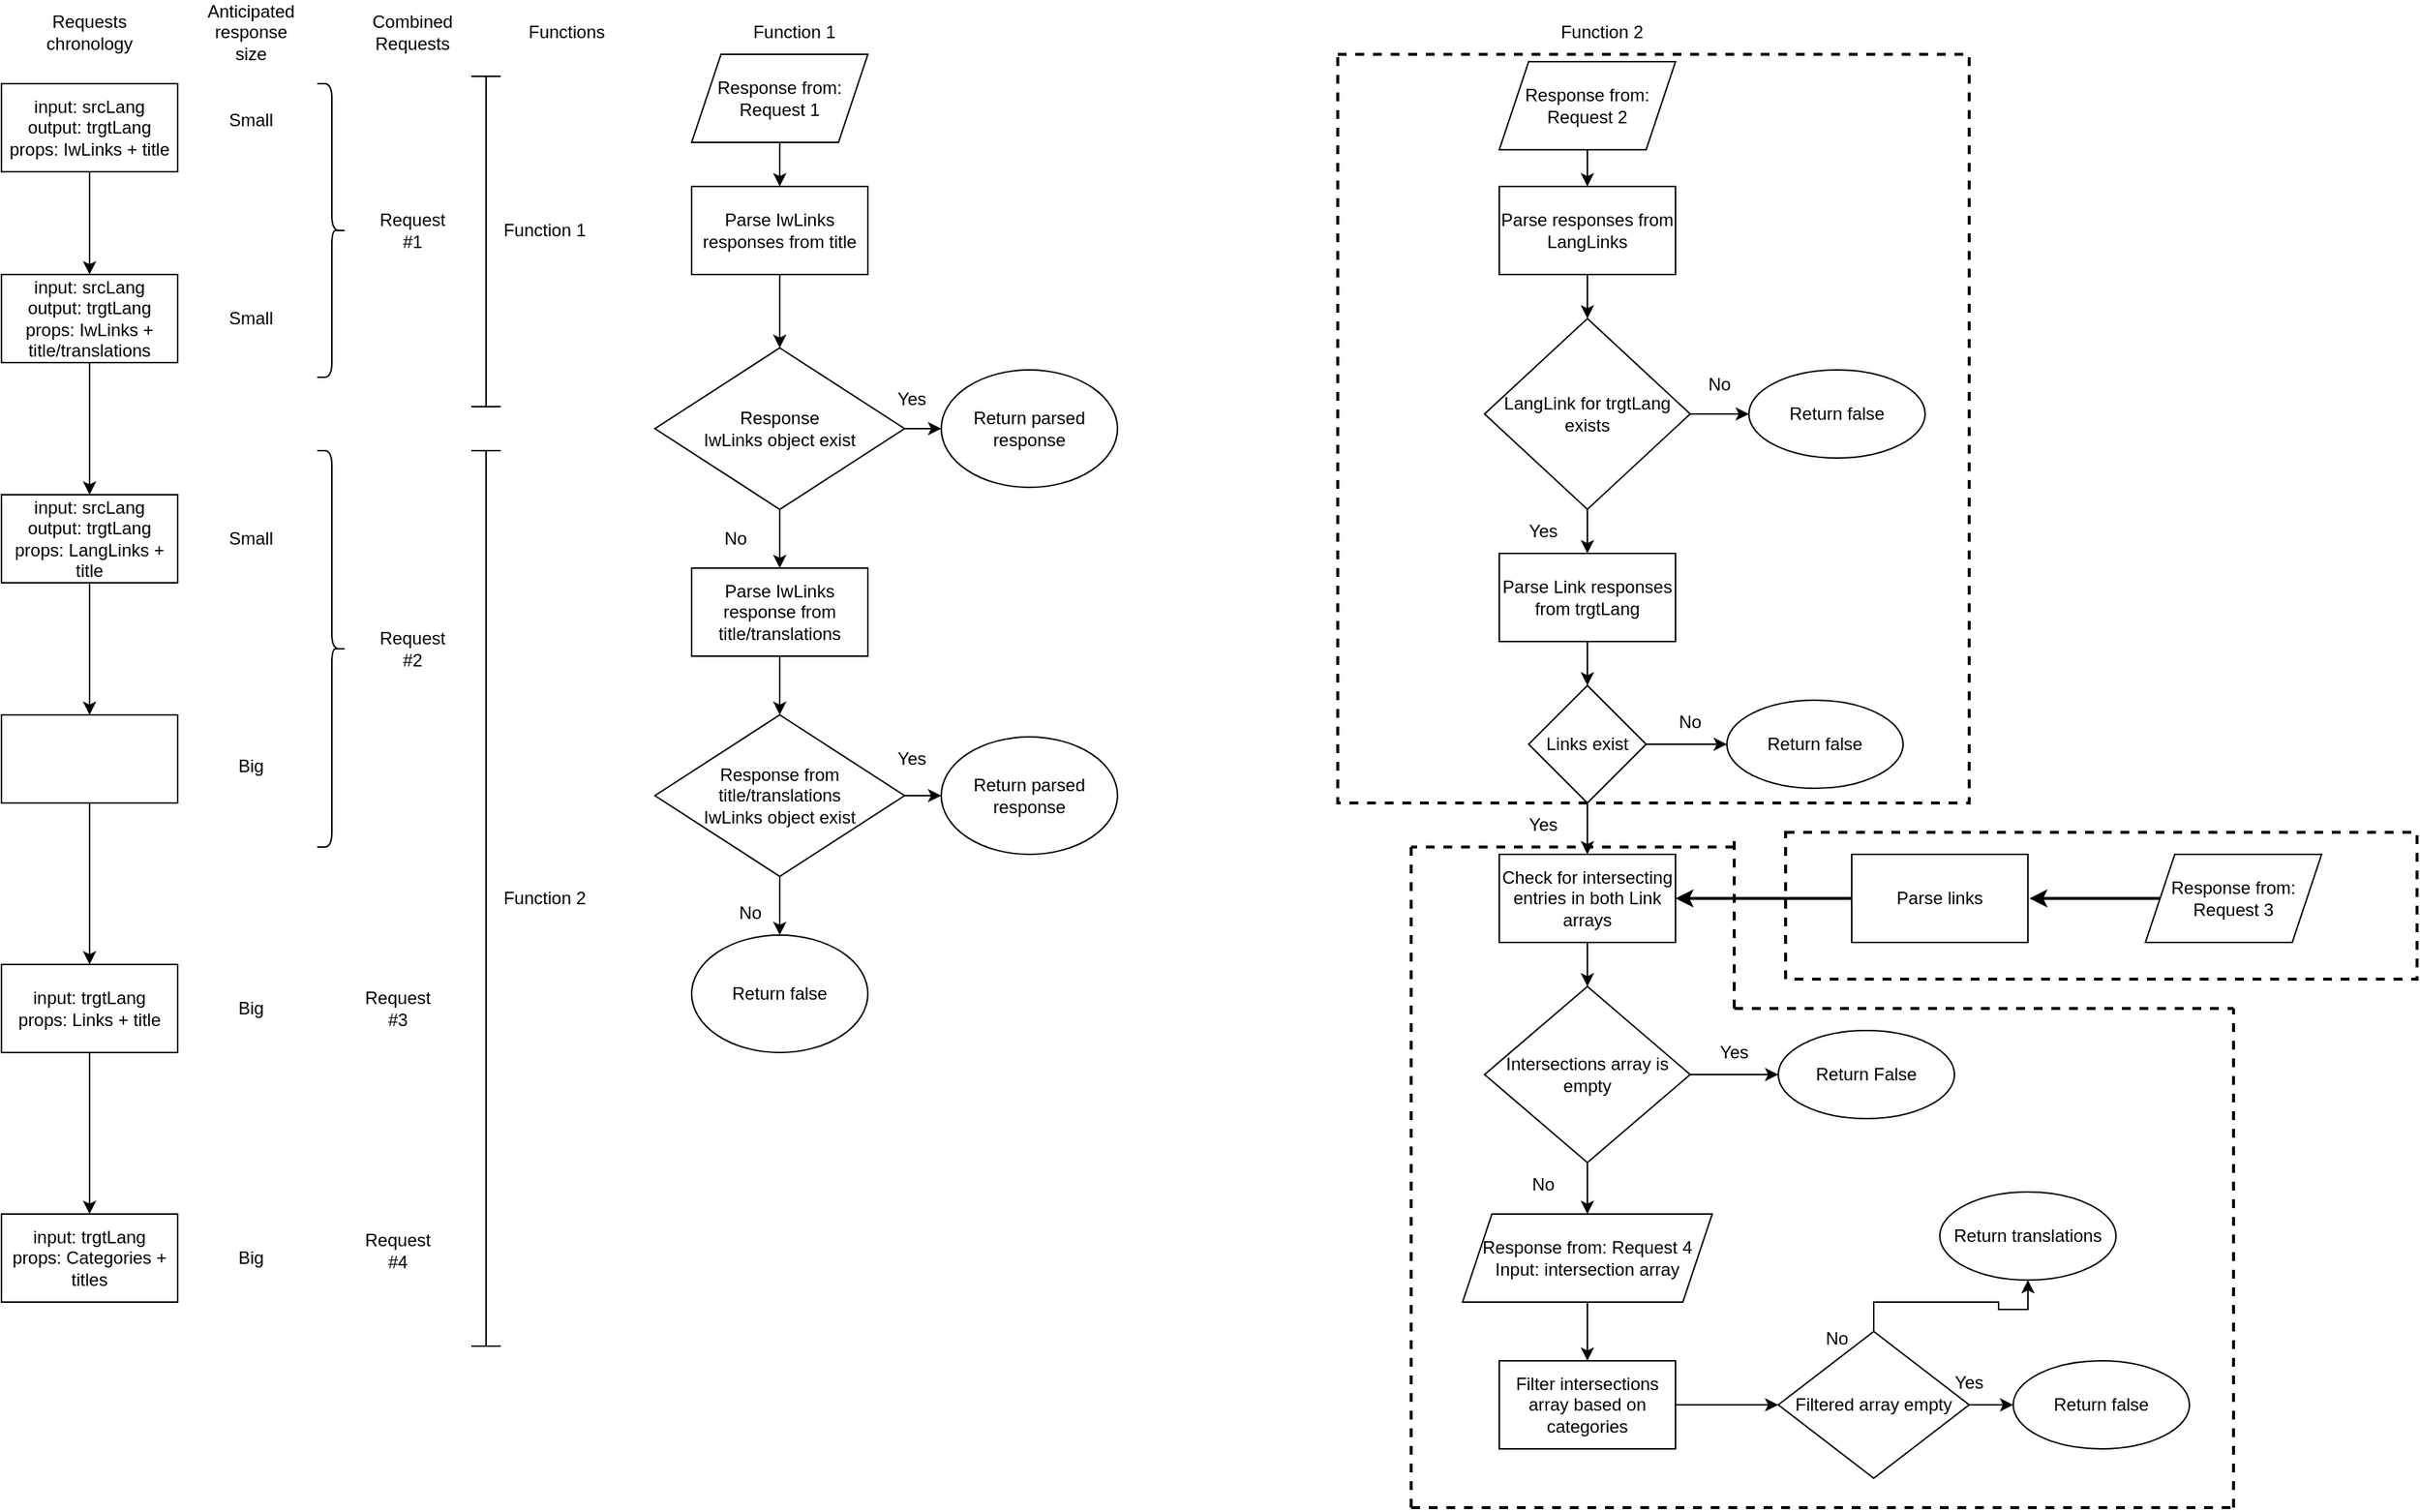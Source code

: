 <mxfile>
    <diagram id="ro2gqhl9m_LXNPykLRy2" name="Page-1">
        <mxGraphModel dx="1040" dy="1597" grid="1" gridSize="10" guides="1" tooltips="1" connect="1" arrows="1" fold="1" page="1" pageScale="1" pageWidth="850" pageHeight="1100" math="0" shadow="0">
            <root>
                <mxCell id="0"/>
                <mxCell id="1" parent="0"/>
                <mxCell id="ZxUmrCOchMPXZKqS8z_q-4" style="edgeStyle=orthogonalEdgeStyle;rounded=0;orthogonalLoop=1;jettySize=auto;html=1;exitX=0.5;exitY=1;exitDx=0;exitDy=0;" parent="1" source="ZxUmrCOchMPXZKqS8z_q-1" target="ZxUmrCOchMPXZKqS8z_q-3" edge="1">
                    <mxGeometry relative="1" as="geometry"/>
                </mxCell>
                <mxCell id="ZxUmrCOchMPXZKqS8z_q-1" value="input: srcLang&lt;br&gt;output: trgtLang&lt;br&gt;props: IwLinks + title" style="rounded=0;whiteSpace=wrap;html=1;" parent="1" vertex="1">
                    <mxGeometry x="40" y="90" width="120" height="60" as="geometry"/>
                </mxCell>
                <mxCell id="ZxUmrCOchMPXZKqS8z_q-2" value="Requests chronology" style="text;html=1;strokeColor=none;fillColor=none;align=center;verticalAlign=middle;whiteSpace=wrap;rounded=0;" parent="1" vertex="1">
                    <mxGeometry x="70" y="40" width="60" height="30" as="geometry"/>
                </mxCell>
                <mxCell id="ZxUmrCOchMPXZKqS8z_q-6" style="edgeStyle=orthogonalEdgeStyle;rounded=0;orthogonalLoop=1;jettySize=auto;html=1;exitX=0.5;exitY=1;exitDx=0;exitDy=0;entryX=0.5;entryY=0;entryDx=0;entryDy=0;" parent="1" source="ZxUmrCOchMPXZKqS8z_q-3" target="ZxUmrCOchMPXZKqS8z_q-5" edge="1">
                    <mxGeometry relative="1" as="geometry"/>
                </mxCell>
                <mxCell id="ZxUmrCOchMPXZKqS8z_q-3" value="&lt;span&gt;input: srcLang&lt;/span&gt;&lt;br&gt;&lt;span&gt;output: trgtLang&lt;/span&gt;&lt;br&gt;&lt;span&gt;props: IwLinks + title/translations&lt;/span&gt;" style="rounded=0;whiteSpace=wrap;html=1;" parent="1" vertex="1">
                    <mxGeometry x="40" y="220" width="120" height="60" as="geometry"/>
                </mxCell>
                <mxCell id="ZxUmrCOchMPXZKqS8z_q-8" style="edgeStyle=orthogonalEdgeStyle;rounded=0;orthogonalLoop=1;jettySize=auto;html=1;exitX=0.5;exitY=1;exitDx=0;exitDy=0;" parent="1" source="ZxUmrCOchMPXZKqS8z_q-5" target="ZxUmrCOchMPXZKqS8z_q-7" edge="1">
                    <mxGeometry relative="1" as="geometry"/>
                </mxCell>
                <mxCell id="ZxUmrCOchMPXZKqS8z_q-5" value="input: srcLang&lt;br&gt;output: trgtLang&lt;br&gt;props: LangLinks + title" style="rounded=0;whiteSpace=wrap;html=1;" parent="1" vertex="1">
                    <mxGeometry x="40" y="370" width="120" height="60" as="geometry"/>
                </mxCell>
                <mxCell id="ZxUmrCOchMPXZKqS8z_q-10" style="edgeStyle=orthogonalEdgeStyle;rounded=0;orthogonalLoop=1;jettySize=auto;html=1;exitX=0.5;exitY=1;exitDx=0;exitDy=0;entryX=0.5;entryY=0;entryDx=0;entryDy=0;" parent="1" source="ZxUmrCOchMPXZKqS8z_q-7" target="ZxUmrCOchMPXZKqS8z_q-9" edge="1">
                    <mxGeometry relative="1" as="geometry"/>
                </mxCell>
                <mxCell id="ZxUmrCOchMPXZKqS8z_q-7" value="&lt;font color=&quot;#ffffff&quot;&gt;&lt;span style=&quot;font-family: &amp;#34;helvetica&amp;#34; ; font-size: 12px ; font-style: normal ; font-weight: 400 ; letter-spacing: normal ; text-align: center ; text-indent: 0px ; text-transform: none ; word-spacing: 0px ; display: inline ; float: none&quot;&gt;input: srcLang&lt;/span&gt;&lt;br style=&quot;font-family: &amp;#34;helvetica&amp;#34; ; font-size: 12px ; font-style: normal ; font-weight: 400 ; letter-spacing: normal ; text-align: center ; text-indent: 0px ; text-transform: none ; word-spacing: 0px&quot;&gt;&lt;span style=&quot;font-family: &amp;#34;helvetica&amp;#34; ; font-size: 12px ; font-style: normal ; font-weight: 400 ; letter-spacing: normal ; text-align: center ; text-indent: 0px ; text-transform: none ; word-spacing: 0px ; display: inline ; float: none&quot;&gt;output: trgtLang&lt;/span&gt;&lt;br style=&quot;font-family: &amp;#34;helvetica&amp;#34; ; font-size: 12px ; font-style: normal ; font-weight: 400 ; letter-spacing: normal ; text-align: center ; text-indent: 0px ; text-transform: none ; word-spacing: 0px&quot;&gt;&lt;span style=&quot;font-family: &amp;#34;helvetica&amp;#34; ; font-size: 12px ; font-style: normal ; font-weight: 400 ; letter-spacing: normal ; text-align: center ; text-indent: 0px ; text-transform: none ; word-spacing: 0px ; display: inline ; float: none&quot;&gt;props: Links + title&lt;/span&gt;&lt;/font&gt;" style="rounded=0;whiteSpace=wrap;html=1;" parent="1" vertex="1">
                    <mxGeometry x="40" y="520" width="120" height="60" as="geometry"/>
                </mxCell>
                <mxCell id="ZxUmrCOchMPXZKqS8z_q-12" style="edgeStyle=orthogonalEdgeStyle;rounded=0;orthogonalLoop=1;jettySize=auto;html=1;exitX=0.5;exitY=1;exitDx=0;exitDy=0;entryX=0.5;entryY=0;entryDx=0;entryDy=0;" parent="1" source="ZxUmrCOchMPXZKqS8z_q-9" target="ZxUmrCOchMPXZKqS8z_q-11" edge="1">
                    <mxGeometry relative="1" as="geometry"/>
                </mxCell>
                <mxCell id="ZxUmrCOchMPXZKqS8z_q-9" value="&lt;span&gt;input: trgtLang&lt;/span&gt;&lt;br&gt;&lt;span&gt;props: Links + title&lt;/span&gt;" style="rounded=0;whiteSpace=wrap;html=1;" parent="1" vertex="1">
                    <mxGeometry x="40" y="690" width="120" height="60" as="geometry"/>
                </mxCell>
                <mxCell id="ZxUmrCOchMPXZKqS8z_q-11" value="&lt;span&gt;input: trgtLang&lt;/span&gt;&lt;br&gt;&lt;span&gt;props: Categories + titles&lt;/span&gt;" style="rounded=0;whiteSpace=wrap;html=1;" parent="1" vertex="1">
                    <mxGeometry x="40" y="860" width="120" height="60" as="geometry"/>
                </mxCell>
                <mxCell id="ZxUmrCOchMPXZKqS8z_q-13" value="Function 1" style="text;html=1;strokeColor=none;fillColor=none;align=center;verticalAlign=middle;whiteSpace=wrap;rounded=0;" parent="1" vertex="1">
                    <mxGeometry x="550" y="40" width="60" height="30" as="geometry"/>
                </mxCell>
                <mxCell id="ZxUmrCOchMPXZKqS8z_q-14" value="Anticipated response size" style="text;html=1;strokeColor=none;fillColor=none;align=center;verticalAlign=middle;whiteSpace=wrap;rounded=0;" parent="1" vertex="1">
                    <mxGeometry x="180" y="40" width="60" height="30" as="geometry"/>
                </mxCell>
                <mxCell id="ZxUmrCOchMPXZKqS8z_q-15" value="Small" style="text;html=1;strokeColor=none;fillColor=none;align=center;verticalAlign=middle;whiteSpace=wrap;rounded=0;" parent="1" vertex="1">
                    <mxGeometry x="180" y="100" width="60" height="30" as="geometry"/>
                </mxCell>
                <mxCell id="ZxUmrCOchMPXZKqS8z_q-16" value="Small" style="text;html=1;strokeColor=none;fillColor=none;align=center;verticalAlign=middle;whiteSpace=wrap;rounded=0;" parent="1" vertex="1">
                    <mxGeometry x="180" y="235" width="60" height="30" as="geometry"/>
                </mxCell>
                <mxCell id="ZxUmrCOchMPXZKqS8z_q-17" value="Small" style="text;html=1;strokeColor=none;fillColor=none;align=center;verticalAlign=middle;whiteSpace=wrap;rounded=0;" parent="1" vertex="1">
                    <mxGeometry x="180" y="385" width="60" height="30" as="geometry"/>
                </mxCell>
                <mxCell id="ZxUmrCOchMPXZKqS8z_q-18" value="Big" style="text;html=1;strokeColor=none;fillColor=none;align=center;verticalAlign=middle;whiteSpace=wrap;rounded=0;" parent="1" vertex="1">
                    <mxGeometry x="180" y="540" width="60" height="30" as="geometry"/>
                </mxCell>
                <mxCell id="ZxUmrCOchMPXZKqS8z_q-19" value="Big" style="text;html=1;strokeColor=none;fillColor=none;align=center;verticalAlign=middle;whiteSpace=wrap;rounded=0;" parent="1" vertex="1">
                    <mxGeometry x="180" y="705" width="60" height="30" as="geometry"/>
                </mxCell>
                <mxCell id="ZxUmrCOchMPXZKqS8z_q-20" value="Big" style="text;html=1;strokeColor=none;fillColor=none;align=center;verticalAlign=middle;whiteSpace=wrap;rounded=0;" parent="1" vertex="1">
                    <mxGeometry x="180" y="875" width="60" height="30" as="geometry"/>
                </mxCell>
                <mxCell id="ZxUmrCOchMPXZKqS8z_q-22" value="" style="shape=curlyBracket;whiteSpace=wrap;html=1;rounded=1;flipH=1;" parent="1" vertex="1">
                    <mxGeometry x="255" y="90" width="20" height="200" as="geometry"/>
                </mxCell>
                <mxCell id="ZxUmrCOchMPXZKqS8z_q-23" value="" style="shape=curlyBracket;whiteSpace=wrap;html=1;rounded=1;flipH=1;" parent="1" vertex="1">
                    <mxGeometry x="255" y="340" width="20" height="270" as="geometry"/>
                </mxCell>
                <mxCell id="ZxUmrCOchMPXZKqS8z_q-26" value="Request #1" style="text;html=1;strokeColor=none;fillColor=none;align=center;verticalAlign=middle;whiteSpace=wrap;rounded=0;" parent="1" vertex="1">
                    <mxGeometry x="290" y="175" width="60" height="30" as="geometry"/>
                </mxCell>
                <mxCell id="ZxUmrCOchMPXZKqS8z_q-27" value="Request #2" style="text;html=1;strokeColor=none;fillColor=none;align=center;verticalAlign=middle;whiteSpace=wrap;rounded=0;" parent="1" vertex="1">
                    <mxGeometry x="290" y="460" width="60" height="30" as="geometry"/>
                </mxCell>
                <mxCell id="ZxUmrCOchMPXZKqS8z_q-28" value="Request #3" style="text;html=1;strokeColor=none;fillColor=none;align=center;verticalAlign=middle;whiteSpace=wrap;rounded=0;" parent="1" vertex="1">
                    <mxGeometry x="280" y="705" width="60" height="30" as="geometry"/>
                </mxCell>
                <mxCell id="ZxUmrCOchMPXZKqS8z_q-38" style="edgeStyle=orthogonalEdgeStyle;rounded=0;orthogonalLoop=1;jettySize=auto;html=1;exitX=0.5;exitY=1;exitDx=0;exitDy=0;entryX=0.5;entryY=0;entryDx=0;entryDy=0;" parent="1" source="ZxUmrCOchMPXZKqS8z_q-29" target="ZxUmrCOchMPXZKqS8z_q-37" edge="1">
                    <mxGeometry relative="1" as="geometry"/>
                </mxCell>
                <mxCell id="ZxUmrCOchMPXZKqS8z_q-29" value="Response from: Request 1" style="shape=parallelogram;perimeter=parallelogramPerimeter;whiteSpace=wrap;html=1;fixedSize=1;" parent="1" vertex="1">
                    <mxGeometry x="510" y="70" width="120" height="60" as="geometry"/>
                </mxCell>
                <mxCell id="ZxUmrCOchMPXZKqS8z_q-33" style="edgeStyle=orthogonalEdgeStyle;rounded=0;orthogonalLoop=1;jettySize=auto;html=1;exitX=1;exitY=0.5;exitDx=0;exitDy=0;" parent="1" source="ZxUmrCOchMPXZKqS8z_q-30" target="ZxUmrCOchMPXZKqS8z_q-31" edge="1">
                    <mxGeometry relative="1" as="geometry"/>
                </mxCell>
                <mxCell id="ZxUmrCOchMPXZKqS8z_q-41" style="edgeStyle=orthogonalEdgeStyle;rounded=0;orthogonalLoop=1;jettySize=auto;html=1;exitX=0.5;exitY=1;exitDx=0;exitDy=0;entryX=0.5;entryY=0;entryDx=0;entryDy=0;" parent="1" source="ZxUmrCOchMPXZKqS8z_q-30" target="ZxUmrCOchMPXZKqS8z_q-40" edge="1">
                    <mxGeometry relative="1" as="geometry"/>
                </mxCell>
                <mxCell id="ZxUmrCOchMPXZKqS8z_q-30" value="Response&lt;br&gt;IwLinks object exist" style="rhombus;whiteSpace=wrap;html=1;" parent="1" vertex="1">
                    <mxGeometry x="485" y="270" width="170" height="110" as="geometry"/>
                </mxCell>
                <mxCell id="ZxUmrCOchMPXZKqS8z_q-31" value="Return parsed response" style="ellipse;whiteSpace=wrap;html=1;" parent="1" vertex="1">
                    <mxGeometry x="680" y="285" width="120" height="80" as="geometry"/>
                </mxCell>
                <mxCell id="ZxUmrCOchMPXZKqS8z_q-35" value="Yes" style="text;html=1;strokeColor=none;fillColor=none;align=center;verticalAlign=middle;whiteSpace=wrap;rounded=0;" parent="1" vertex="1">
                    <mxGeometry x="630" y="290" width="60" height="30" as="geometry"/>
                </mxCell>
                <mxCell id="ZxUmrCOchMPXZKqS8z_q-36" value="No" style="text;html=1;strokeColor=none;fillColor=none;align=center;verticalAlign=middle;whiteSpace=wrap;rounded=0;" parent="1" vertex="1">
                    <mxGeometry x="510" y="385" width="60" height="30" as="geometry"/>
                </mxCell>
                <mxCell id="ZxUmrCOchMPXZKqS8z_q-39" style="edgeStyle=orthogonalEdgeStyle;rounded=0;orthogonalLoop=1;jettySize=auto;html=1;exitX=0.5;exitY=1;exitDx=0;exitDy=0;entryX=0.5;entryY=0;entryDx=0;entryDy=0;" parent="1" source="ZxUmrCOchMPXZKqS8z_q-37" target="ZxUmrCOchMPXZKqS8z_q-30" edge="1">
                    <mxGeometry relative="1" as="geometry"/>
                </mxCell>
                <mxCell id="ZxUmrCOchMPXZKqS8z_q-37" value="Parse IwLinks responses from title" style="rounded=0;whiteSpace=wrap;html=1;" parent="1" vertex="1">
                    <mxGeometry x="510" y="160" width="120" height="60" as="geometry"/>
                </mxCell>
                <mxCell id="ZxUmrCOchMPXZKqS8z_q-44" style="edgeStyle=orthogonalEdgeStyle;rounded=0;orthogonalLoop=1;jettySize=auto;html=1;exitX=0.5;exitY=1;exitDx=0;exitDy=0;entryX=0.5;entryY=0;entryDx=0;entryDy=0;" parent="1" source="ZxUmrCOchMPXZKqS8z_q-40" target="ZxUmrCOchMPXZKqS8z_q-43" edge="1">
                    <mxGeometry relative="1" as="geometry"/>
                </mxCell>
                <mxCell id="ZxUmrCOchMPXZKqS8z_q-40" value="Parse IwLinks response from title/translations" style="rounded=0;whiteSpace=wrap;html=1;" parent="1" vertex="1">
                    <mxGeometry x="510" y="420" width="120" height="60" as="geometry"/>
                </mxCell>
                <mxCell id="ZxUmrCOchMPXZKqS8z_q-46" style="edgeStyle=orthogonalEdgeStyle;rounded=0;orthogonalLoop=1;jettySize=auto;html=1;exitX=1;exitY=0.5;exitDx=0;exitDy=0;entryX=0;entryY=0.5;entryDx=0;entryDy=0;" parent="1" source="ZxUmrCOchMPXZKqS8z_q-43" target="ZxUmrCOchMPXZKqS8z_q-45" edge="1">
                    <mxGeometry relative="1" as="geometry"/>
                </mxCell>
                <mxCell id="ZxUmrCOchMPXZKqS8z_q-62" style="edgeStyle=orthogonalEdgeStyle;rounded=0;orthogonalLoop=1;jettySize=auto;html=1;exitX=0.5;exitY=1;exitDx=0;exitDy=0;" parent="1" source="ZxUmrCOchMPXZKqS8z_q-43" edge="1">
                    <mxGeometry relative="1" as="geometry">
                        <mxPoint x="570" y="670" as="targetPoint"/>
                    </mxGeometry>
                </mxCell>
                <mxCell id="ZxUmrCOchMPXZKqS8z_q-43" value="Response from title/translations&lt;br&gt;IwLinks object exist" style="rhombus;whiteSpace=wrap;html=1;" parent="1" vertex="1">
                    <mxGeometry x="485" y="520" width="170" height="110" as="geometry"/>
                </mxCell>
                <mxCell id="ZxUmrCOchMPXZKqS8z_q-45" value="Return parsed response" style="ellipse;whiteSpace=wrap;html=1;" parent="1" vertex="1">
                    <mxGeometry x="680" y="535" width="120" height="80" as="geometry"/>
                </mxCell>
                <mxCell id="ZxUmrCOchMPXZKqS8z_q-47" value="Yes" style="text;html=1;strokeColor=none;fillColor=none;align=center;verticalAlign=middle;whiteSpace=wrap;rounded=0;" parent="1" vertex="1">
                    <mxGeometry x="630" y="535" width="60" height="30" as="geometry"/>
                </mxCell>
                <mxCell id="ZxUmrCOchMPXZKqS8z_q-48" value="No" style="text;html=1;strokeColor=none;fillColor=none;align=center;verticalAlign=middle;whiteSpace=wrap;rounded=0;" parent="1" vertex="1">
                    <mxGeometry x="520" y="640" width="60" height="30" as="geometry"/>
                </mxCell>
                <mxCell id="ZxUmrCOchMPXZKqS8z_q-67" style="edgeStyle=orthogonalEdgeStyle;rounded=0;orthogonalLoop=1;jettySize=auto;html=1;exitX=0.5;exitY=1;exitDx=0;exitDy=0;" parent="1" source="ZxUmrCOchMPXZKqS8z_q-50" target="ZxUmrCOchMPXZKqS8z_q-66" edge="1">
                    <mxGeometry relative="1" as="geometry"/>
                </mxCell>
                <mxCell id="ZxUmrCOchMPXZKqS8z_q-50" value="Response from: Request 2" style="shape=parallelogram;perimeter=parallelogramPerimeter;whiteSpace=wrap;html=1;fixedSize=1;" parent="1" vertex="1">
                    <mxGeometry x="1060" y="75" width="120" height="60" as="geometry"/>
                </mxCell>
                <mxCell id="ZxUmrCOchMPXZKqS8z_q-52" value="Combined Requests" style="text;html=1;strokeColor=none;fillColor=none;align=center;verticalAlign=middle;whiteSpace=wrap;rounded=0;" parent="1" vertex="1">
                    <mxGeometry x="290" y="40" width="60" height="30" as="geometry"/>
                </mxCell>
                <mxCell id="ZxUmrCOchMPXZKqS8z_q-53" value="Functions" style="text;html=1;strokeColor=none;fillColor=none;align=center;verticalAlign=middle;whiteSpace=wrap;rounded=0;" parent="1" vertex="1">
                    <mxGeometry x="395" y="40" width="60" height="30" as="geometry"/>
                </mxCell>
                <mxCell id="ZxUmrCOchMPXZKqS8z_q-55" value="" style="shape=crossbar;whiteSpace=wrap;html=1;rounded=1;direction=south;" parent="1" vertex="1">
                    <mxGeometry x="360" y="85" width="20" height="225" as="geometry"/>
                </mxCell>
                <mxCell id="ZxUmrCOchMPXZKqS8z_q-56" value="" style="shape=crossbar;whiteSpace=wrap;html=1;rounded=1;direction=south;" parent="1" vertex="1">
                    <mxGeometry x="360" y="340" width="20" height="610" as="geometry"/>
                </mxCell>
                <mxCell id="ZxUmrCOchMPXZKqS8z_q-59" value="Function 1" style="text;html=1;strokeColor=none;fillColor=none;align=center;verticalAlign=middle;whiteSpace=wrap;rounded=0;" parent="1" vertex="1">
                    <mxGeometry x="380" y="175" width="60" height="30" as="geometry"/>
                </mxCell>
                <mxCell id="ZxUmrCOchMPXZKqS8z_q-60" value="Function 2" style="text;html=1;strokeColor=none;fillColor=none;align=center;verticalAlign=middle;whiteSpace=wrap;rounded=0;" parent="1" vertex="1">
                    <mxGeometry x="380" y="630" width="60" height="30" as="geometry"/>
                </mxCell>
                <mxCell id="ZxUmrCOchMPXZKqS8z_q-63" value="Return false" style="ellipse;whiteSpace=wrap;html=1;" parent="1" vertex="1">
                    <mxGeometry x="510" y="670" width="120" height="80" as="geometry"/>
                </mxCell>
                <mxCell id="ZxUmrCOchMPXZKqS8z_q-65" value="Function 2" style="text;html=1;strokeColor=none;fillColor=none;align=center;verticalAlign=middle;whiteSpace=wrap;rounded=0;" parent="1" vertex="1">
                    <mxGeometry x="1100" y="40" width="60" height="30" as="geometry"/>
                </mxCell>
                <mxCell id="ZxUmrCOchMPXZKqS8z_q-69" value="" style="edgeStyle=orthogonalEdgeStyle;rounded=0;orthogonalLoop=1;jettySize=auto;html=1;" parent="1" source="ZxUmrCOchMPXZKqS8z_q-66" target="ZxUmrCOchMPXZKqS8z_q-68" edge="1">
                    <mxGeometry relative="1" as="geometry"/>
                </mxCell>
                <mxCell id="ZxUmrCOchMPXZKqS8z_q-66" value="Parse responses from LangLinks" style="rounded=0;whiteSpace=wrap;html=1;" parent="1" vertex="1">
                    <mxGeometry x="1060" y="160" width="120" height="60" as="geometry"/>
                </mxCell>
                <mxCell id="ZxUmrCOchMPXZKqS8z_q-74" value="" style="edgeStyle=orthogonalEdgeStyle;rounded=0;orthogonalLoop=1;jettySize=auto;html=1;" parent="1" source="ZxUmrCOchMPXZKqS8z_q-68" target="ZxUmrCOchMPXZKqS8z_q-73" edge="1">
                    <mxGeometry relative="1" as="geometry"/>
                </mxCell>
                <mxCell id="ZxUmrCOchMPXZKqS8z_q-76" value="" style="edgeStyle=orthogonalEdgeStyle;rounded=0;orthogonalLoop=1;jettySize=auto;html=1;" parent="1" source="ZxUmrCOchMPXZKqS8z_q-68" target="ZxUmrCOchMPXZKqS8z_q-75" edge="1">
                    <mxGeometry relative="1" as="geometry"/>
                </mxCell>
                <mxCell id="ZxUmrCOchMPXZKqS8z_q-68" value="LangLink for trgtLang exists" style="rhombus;whiteSpace=wrap;html=1;rounded=0;" parent="1" vertex="1">
                    <mxGeometry x="1050" y="250" width="140" height="130" as="geometry"/>
                </mxCell>
                <mxCell id="ZxUmrCOchMPXZKqS8z_q-73" value="Return false" style="ellipse;whiteSpace=wrap;html=1;rounded=0;" parent="1" vertex="1">
                    <mxGeometry x="1230" y="285" width="120" height="60" as="geometry"/>
                </mxCell>
                <mxCell id="ZxUmrCOchMPXZKqS8z_q-80" value="" style="edgeStyle=orthogonalEdgeStyle;rounded=0;orthogonalLoop=1;jettySize=auto;html=1;" parent="1" source="ZxUmrCOchMPXZKqS8z_q-75" target="ZxUmrCOchMPXZKqS8z_q-79" edge="1">
                    <mxGeometry relative="1" as="geometry"/>
                </mxCell>
                <mxCell id="ZxUmrCOchMPXZKqS8z_q-75" value="Parse Link responses from trgtLang" style="whiteSpace=wrap;html=1;rounded=0;" parent="1" vertex="1">
                    <mxGeometry x="1060" y="410" width="120" height="60" as="geometry"/>
                </mxCell>
                <mxCell id="ZxUmrCOchMPXZKqS8z_q-77" value="No" style="text;html=1;strokeColor=none;fillColor=none;align=center;verticalAlign=middle;whiteSpace=wrap;rounded=0;" parent="1" vertex="1">
                    <mxGeometry x="1180" y="280" width="60" height="30" as="geometry"/>
                </mxCell>
                <mxCell id="ZxUmrCOchMPXZKqS8z_q-78" value="Yes" style="text;html=1;strokeColor=none;fillColor=none;align=center;verticalAlign=middle;whiteSpace=wrap;rounded=0;" parent="1" vertex="1">
                    <mxGeometry x="1060" y="380" width="60" height="30" as="geometry"/>
                </mxCell>
                <mxCell id="ZxUmrCOchMPXZKqS8z_q-82" value="" style="edgeStyle=orthogonalEdgeStyle;rounded=0;orthogonalLoop=1;jettySize=auto;html=1;" parent="1" source="ZxUmrCOchMPXZKqS8z_q-79" target="ZxUmrCOchMPXZKqS8z_q-81" edge="1">
                    <mxGeometry relative="1" as="geometry"/>
                </mxCell>
                <mxCell id="ZxUmrCOchMPXZKqS8z_q-85" value="" style="edgeStyle=orthogonalEdgeStyle;rounded=0;orthogonalLoop=1;jettySize=auto;html=1;" parent="1" source="ZxUmrCOchMPXZKqS8z_q-79" target="ZxUmrCOchMPXZKqS8z_q-84" edge="1">
                    <mxGeometry relative="1" as="geometry"/>
                </mxCell>
                <mxCell id="ZxUmrCOchMPXZKqS8z_q-79" value="Links exist" style="rhombus;whiteSpace=wrap;html=1;rounded=0;" parent="1" vertex="1">
                    <mxGeometry x="1080" y="500" width="80" height="80" as="geometry"/>
                </mxCell>
                <mxCell id="ZxUmrCOchMPXZKqS8z_q-81" value="Return false" style="ellipse;whiteSpace=wrap;html=1;rounded=0;" parent="1" vertex="1">
                    <mxGeometry x="1215" y="510" width="120" height="60" as="geometry"/>
                </mxCell>
                <mxCell id="ZxUmrCOchMPXZKqS8z_q-83" value="No" style="text;html=1;strokeColor=none;fillColor=none;align=center;verticalAlign=middle;whiteSpace=wrap;rounded=0;" parent="1" vertex="1">
                    <mxGeometry x="1160" y="510" width="60" height="30" as="geometry"/>
                </mxCell>
                <mxCell id="ZxUmrCOchMPXZKqS8z_q-90" value="" style="edgeStyle=orthogonalEdgeStyle;rounded=0;orthogonalLoop=1;jettySize=auto;html=1;" parent="1" source="ZxUmrCOchMPXZKqS8z_q-84" target="ZxUmrCOchMPXZKqS8z_q-89" edge="1">
                    <mxGeometry relative="1" as="geometry"/>
                </mxCell>
                <mxCell id="ZxUmrCOchMPXZKqS8z_q-84" value="Check for intersecting entries in both Link arrays" style="whiteSpace=wrap;html=1;rounded=0;" parent="1" vertex="1">
                    <mxGeometry x="1060" y="615" width="120" height="60" as="geometry"/>
                </mxCell>
                <mxCell id="ZxUmrCOchMPXZKqS8z_q-86" value="Yes" style="text;html=1;strokeColor=none;fillColor=none;align=center;verticalAlign=middle;whiteSpace=wrap;rounded=0;" parent="1" vertex="1">
                    <mxGeometry x="1060" y="580" width="60" height="30" as="geometry"/>
                </mxCell>
                <mxCell id="9" value="" style="edgeStyle=none;html=1;targetPerimeterSpacing=1;strokeWidth=2;" edge="1" parent="1" source="ZxUmrCOchMPXZKqS8z_q-87" target="8">
                    <mxGeometry relative="1" as="geometry"/>
                </mxCell>
                <mxCell id="ZxUmrCOchMPXZKqS8z_q-87" value="Response from: Request 3" style="shape=parallelogram;perimeter=parallelogramPerimeter;whiteSpace=wrap;html=1;fixedSize=1;" parent="1" vertex="1">
                    <mxGeometry x="1500" y="615" width="120" height="60" as="geometry"/>
                </mxCell>
                <mxCell id="ZxUmrCOchMPXZKqS8z_q-92" value="" style="edgeStyle=orthogonalEdgeStyle;rounded=0;orthogonalLoop=1;jettySize=auto;html=1;" parent="1" source="ZxUmrCOchMPXZKqS8z_q-89" target="ZxUmrCOchMPXZKqS8z_q-91" edge="1">
                    <mxGeometry relative="1" as="geometry"/>
                </mxCell>
                <mxCell id="ZxUmrCOchMPXZKqS8z_q-98" value="" style="edgeStyle=orthogonalEdgeStyle;rounded=0;orthogonalLoop=1;jettySize=auto;html=1;" parent="1" source="ZxUmrCOchMPXZKqS8z_q-89" target="ZxUmrCOchMPXZKqS8z_q-97" edge="1">
                    <mxGeometry relative="1" as="geometry"/>
                </mxCell>
                <mxCell id="ZxUmrCOchMPXZKqS8z_q-89" value="Intersections array is empty" style="rhombus;whiteSpace=wrap;html=1;rounded=0;" parent="1" vertex="1">
                    <mxGeometry x="1050" y="705" width="140" height="120" as="geometry"/>
                </mxCell>
                <mxCell id="ZxUmrCOchMPXZKqS8z_q-91" value="Return False" style="ellipse;whiteSpace=wrap;html=1;rounded=0;" parent="1" vertex="1">
                    <mxGeometry x="1250" y="735" width="120" height="60" as="geometry"/>
                </mxCell>
                <mxCell id="ZxUmrCOchMPXZKqS8z_q-93" value="Yes" style="text;html=1;strokeColor=none;fillColor=none;align=center;verticalAlign=middle;whiteSpace=wrap;rounded=0;" parent="1" vertex="1">
                    <mxGeometry x="1190" y="735" width="60" height="30" as="geometry"/>
                </mxCell>
                <mxCell id="ZxUmrCOchMPXZKqS8z_q-96" value="Request #4" style="text;html=1;strokeColor=none;fillColor=none;align=center;verticalAlign=middle;whiteSpace=wrap;rounded=0;" parent="1" vertex="1">
                    <mxGeometry x="280" y="870" width="60" height="30" as="geometry"/>
                </mxCell>
                <mxCell id="ZxUmrCOchMPXZKqS8z_q-102" value="" style="edgeStyle=orthogonalEdgeStyle;rounded=0;orthogonalLoop=1;jettySize=auto;html=1;" parent="1" source="ZxUmrCOchMPXZKqS8z_q-97" target="ZxUmrCOchMPXZKqS8z_q-101" edge="1">
                    <mxGeometry relative="1" as="geometry"/>
                </mxCell>
                <mxCell id="ZxUmrCOchMPXZKqS8z_q-97" value="Response from: Request 4&lt;br&gt;Input: intersection array" style="shape=parallelogram;perimeter=parallelogramPerimeter;whiteSpace=wrap;html=1;fixedSize=1;rounded=0;" parent="1" vertex="1">
                    <mxGeometry x="1035" y="860" width="170" height="60" as="geometry"/>
                </mxCell>
                <mxCell id="ZxUmrCOchMPXZKqS8z_q-99" value="No" style="text;html=1;strokeColor=none;fillColor=none;align=center;verticalAlign=middle;whiteSpace=wrap;rounded=0;" parent="1" vertex="1">
                    <mxGeometry x="1060" y="825" width="60" height="30" as="geometry"/>
                </mxCell>
                <mxCell id="ZxUmrCOchMPXZKqS8z_q-104" value="" style="edgeStyle=orthogonalEdgeStyle;rounded=0;orthogonalLoop=1;jettySize=auto;html=1;" parent="1" source="ZxUmrCOchMPXZKqS8z_q-101" target="ZxUmrCOchMPXZKqS8z_q-103" edge="1">
                    <mxGeometry relative="1" as="geometry"/>
                </mxCell>
                <mxCell id="ZxUmrCOchMPXZKqS8z_q-101" value="Filter intersections array based on categories" style="whiteSpace=wrap;html=1;rounded=0;" parent="1" vertex="1">
                    <mxGeometry x="1060" y="960" width="120" height="60" as="geometry"/>
                </mxCell>
                <mxCell id="ZxUmrCOchMPXZKqS8z_q-106" value="" style="edgeStyle=orthogonalEdgeStyle;rounded=0;orthogonalLoop=1;jettySize=auto;html=1;" parent="1" source="ZxUmrCOchMPXZKqS8z_q-103" target="ZxUmrCOchMPXZKqS8z_q-105" edge="1">
                    <mxGeometry relative="1" as="geometry"/>
                </mxCell>
                <mxCell id="ZxUmrCOchMPXZKqS8z_q-110" value="" style="edgeStyle=orthogonalEdgeStyle;rounded=0;orthogonalLoop=1;jettySize=auto;html=1;" parent="1" source="ZxUmrCOchMPXZKqS8z_q-103" target="ZxUmrCOchMPXZKqS8z_q-109" edge="1">
                    <mxGeometry relative="1" as="geometry"/>
                </mxCell>
                <mxCell id="ZxUmrCOchMPXZKqS8z_q-103" value="Filtered array empty" style="rhombus;whiteSpace=wrap;html=1;rounded=0;" parent="1" vertex="1">
                    <mxGeometry x="1250" y="940" width="130" height="100" as="geometry"/>
                </mxCell>
                <mxCell id="ZxUmrCOchMPXZKqS8z_q-105" value="Return false" style="ellipse;whiteSpace=wrap;html=1;rounded=0;" parent="1" vertex="1">
                    <mxGeometry x="1410" y="960" width="120" height="60" as="geometry"/>
                </mxCell>
                <mxCell id="ZxUmrCOchMPXZKqS8z_q-109" value="Return translations" style="ellipse;whiteSpace=wrap;html=1;rounded=0;" parent="1" vertex="1">
                    <mxGeometry x="1360" y="845" width="120" height="60" as="geometry"/>
                </mxCell>
                <mxCell id="ZxUmrCOchMPXZKqS8z_q-111" value="Yes" style="text;html=1;strokeColor=none;fillColor=none;align=center;verticalAlign=middle;whiteSpace=wrap;rounded=0;" parent="1" vertex="1">
                    <mxGeometry x="1350" y="960" width="60" height="30" as="geometry"/>
                </mxCell>
                <mxCell id="ZxUmrCOchMPXZKqS8z_q-112" value="No" style="text;html=1;strokeColor=none;fillColor=none;align=center;verticalAlign=middle;whiteSpace=wrap;rounded=0;" parent="1" vertex="1">
                    <mxGeometry x="1260" y="930" width="60" height="30" as="geometry"/>
                </mxCell>
                <mxCell id="2" value="" style="rounded=0;whiteSpace=wrap;html=1;fillColor=none;dashed=1;strokeWidth=2;" vertex="1" parent="1">
                    <mxGeometry x="950" y="70" width="430" height="510" as="geometry"/>
                </mxCell>
                <mxCell id="10" style="edgeStyle=none;html=1;exitX=0;exitY=0.5;exitDx=0;exitDy=0;entryX=1;entryY=0.5;entryDx=0;entryDy=0;targetPerimeterSpacing=1;strokeWidth=2;" edge="1" parent="1" source="8" target="ZxUmrCOchMPXZKqS8z_q-84">
                    <mxGeometry relative="1" as="geometry"/>
                </mxCell>
                <mxCell id="8" value="Parse links" style="whiteSpace=wrap;html=1;" vertex="1" parent="1">
                    <mxGeometry x="1300" y="615" width="120" height="60" as="geometry"/>
                </mxCell>
                <mxCell id="11" value="" style="rounded=0;whiteSpace=wrap;html=1;fillColor=none;dashed=1;strokeWidth=2;" vertex="1" parent="1">
                    <mxGeometry x="1255" y="600" width="430" height="100" as="geometry"/>
                </mxCell>
                <mxCell id="12" value="" style="endArrow=none;dashed=1;html=1;targetPerimeterSpacing=1;strokeWidth=2;" edge="1" parent="1">
                    <mxGeometry width="50" height="50" relative="1" as="geometry">
                        <mxPoint x="1220" y="720" as="sourcePoint"/>
                        <mxPoint x="1220" y="600" as="targetPoint"/>
                    </mxGeometry>
                </mxCell>
                <mxCell id="13" value="" style="endArrow=none;dashed=1;html=1;targetPerimeterSpacing=1;strokeWidth=2;" edge="1" parent="1">
                    <mxGeometry width="50" height="50" relative="1" as="geometry">
                        <mxPoint x="1220" y="720" as="sourcePoint"/>
                        <mxPoint x="1560" y="720" as="targetPoint"/>
                    </mxGeometry>
                </mxCell>
                <mxCell id="14" value="" style="endArrow=none;dashed=1;html=1;targetPerimeterSpacing=1;strokeWidth=2;" edge="1" parent="1">
                    <mxGeometry width="50" height="50" relative="1" as="geometry">
                        <mxPoint x="1560" y="1060" as="sourcePoint"/>
                        <mxPoint x="1560" y="720" as="targetPoint"/>
                    </mxGeometry>
                </mxCell>
                <mxCell id="18" value="" style="endArrow=none;dashed=1;html=1;targetPerimeterSpacing=1;strokeWidth=2;" edge="1" parent="1">
                    <mxGeometry width="50" height="50" relative="1" as="geometry">
                        <mxPoint x="1000" y="1060" as="sourcePoint"/>
                        <mxPoint x="1560.952" y="1060" as="targetPoint"/>
                    </mxGeometry>
                </mxCell>
                <mxCell id="19" value="" style="endArrow=none;dashed=1;html=1;targetPerimeterSpacing=1;strokeWidth=2;" edge="1" parent="1">
                    <mxGeometry width="50" height="50" relative="1" as="geometry">
                        <mxPoint x="1000" y="610" as="sourcePoint"/>
                        <mxPoint x="1000" y="1060" as="targetPoint"/>
                    </mxGeometry>
                </mxCell>
                <mxCell id="20" value="" style="endArrow=none;dashed=1;html=1;targetPerimeterSpacing=1;strokeWidth=2;" edge="1" parent="1">
                    <mxGeometry width="50" height="50" relative="1" as="geometry">
                        <mxPoint x="1220" y="610" as="sourcePoint"/>
                        <mxPoint x="1000" y="610" as="targetPoint"/>
                    </mxGeometry>
                </mxCell>
            </root>
        </mxGraphModel>
    </diagram>
</mxfile>